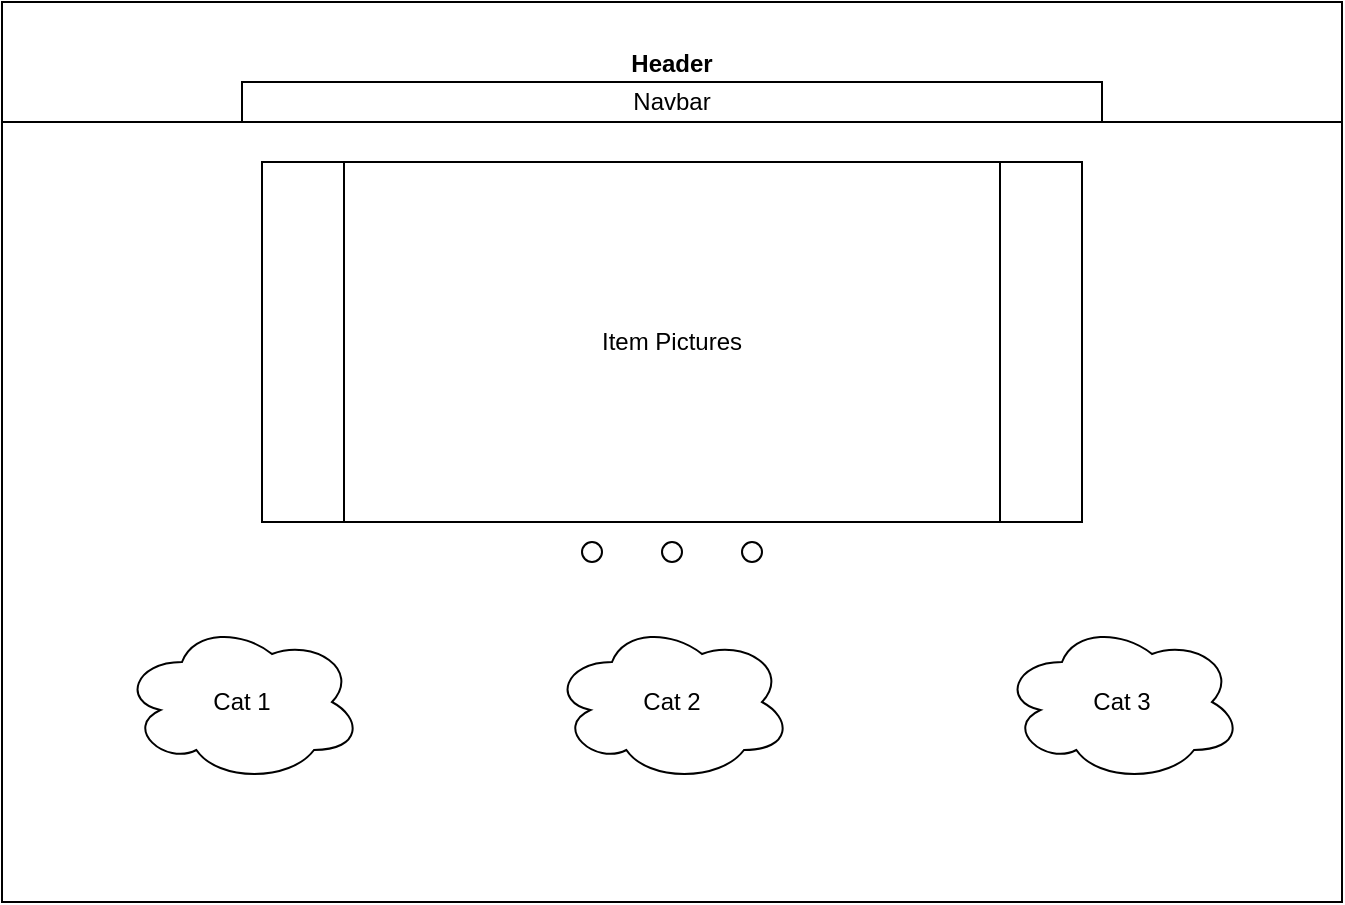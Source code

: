 <mxfile>
    <diagram id="gVIno2aFdRWyTRkL3LYU" name="Page-1">
        <mxGraphModel dx="1870" dy="847" grid="1" gridSize="10" guides="1" tooltips="1" connect="1" arrows="1" fold="1" page="1" pageScale="1" pageWidth="850" pageHeight="1100" math="0" shadow="0">
            <root>
                <mxCell id="0"/>
                <mxCell id="1" parent="0"/>
                <mxCell id="2" value="Header" style="swimlane;startSize=60;" parent="1" vertex="1">
                    <mxGeometry x="90" y="70" width="670" height="450" as="geometry"/>
                </mxCell>
                <mxCell id="3" value="Navbar" style="rounded=0;whiteSpace=wrap;html=1;" parent="2" vertex="1">
                    <mxGeometry x="120" y="40" width="430" height="20" as="geometry"/>
                </mxCell>
                <mxCell id="5" value="Item Pictures" style="shape=process;whiteSpace=wrap;html=1;backgroundOutline=1;" parent="2" vertex="1">
                    <mxGeometry x="130" y="80" width="410" height="180" as="geometry"/>
                </mxCell>
                <mxCell id="6" value="" style="ellipse;whiteSpace=wrap;html=1;aspect=fixed;" parent="2" vertex="1">
                    <mxGeometry x="330" y="270" width="10" height="10" as="geometry"/>
                </mxCell>
                <mxCell id="7" value="" style="ellipse;whiteSpace=wrap;html=1;aspect=fixed;" parent="2" vertex="1">
                    <mxGeometry x="370" y="270" width="10" height="10" as="geometry"/>
                </mxCell>
                <mxCell id="8" value="" style="ellipse;whiteSpace=wrap;html=1;aspect=fixed;" parent="2" vertex="1">
                    <mxGeometry x="290" y="270" width="10" height="10" as="geometry"/>
                </mxCell>
                <mxCell id="9" value="Cat 1" style="ellipse;shape=cloud;whiteSpace=wrap;html=1;" parent="2" vertex="1">
                    <mxGeometry x="60" y="310" width="120" height="80" as="geometry"/>
                </mxCell>
                <mxCell id="10" value="Cat 2" style="ellipse;shape=cloud;whiteSpace=wrap;html=1;" parent="2" vertex="1">
                    <mxGeometry x="275" y="310" width="120" height="80" as="geometry"/>
                </mxCell>
                <mxCell id="11" value="Cat 3" style="ellipse;shape=cloud;whiteSpace=wrap;html=1;" parent="2" vertex="1">
                    <mxGeometry x="500" y="310" width="120" height="80" as="geometry"/>
                </mxCell>
            </root>
        </mxGraphModel>
    </diagram>
</mxfile>